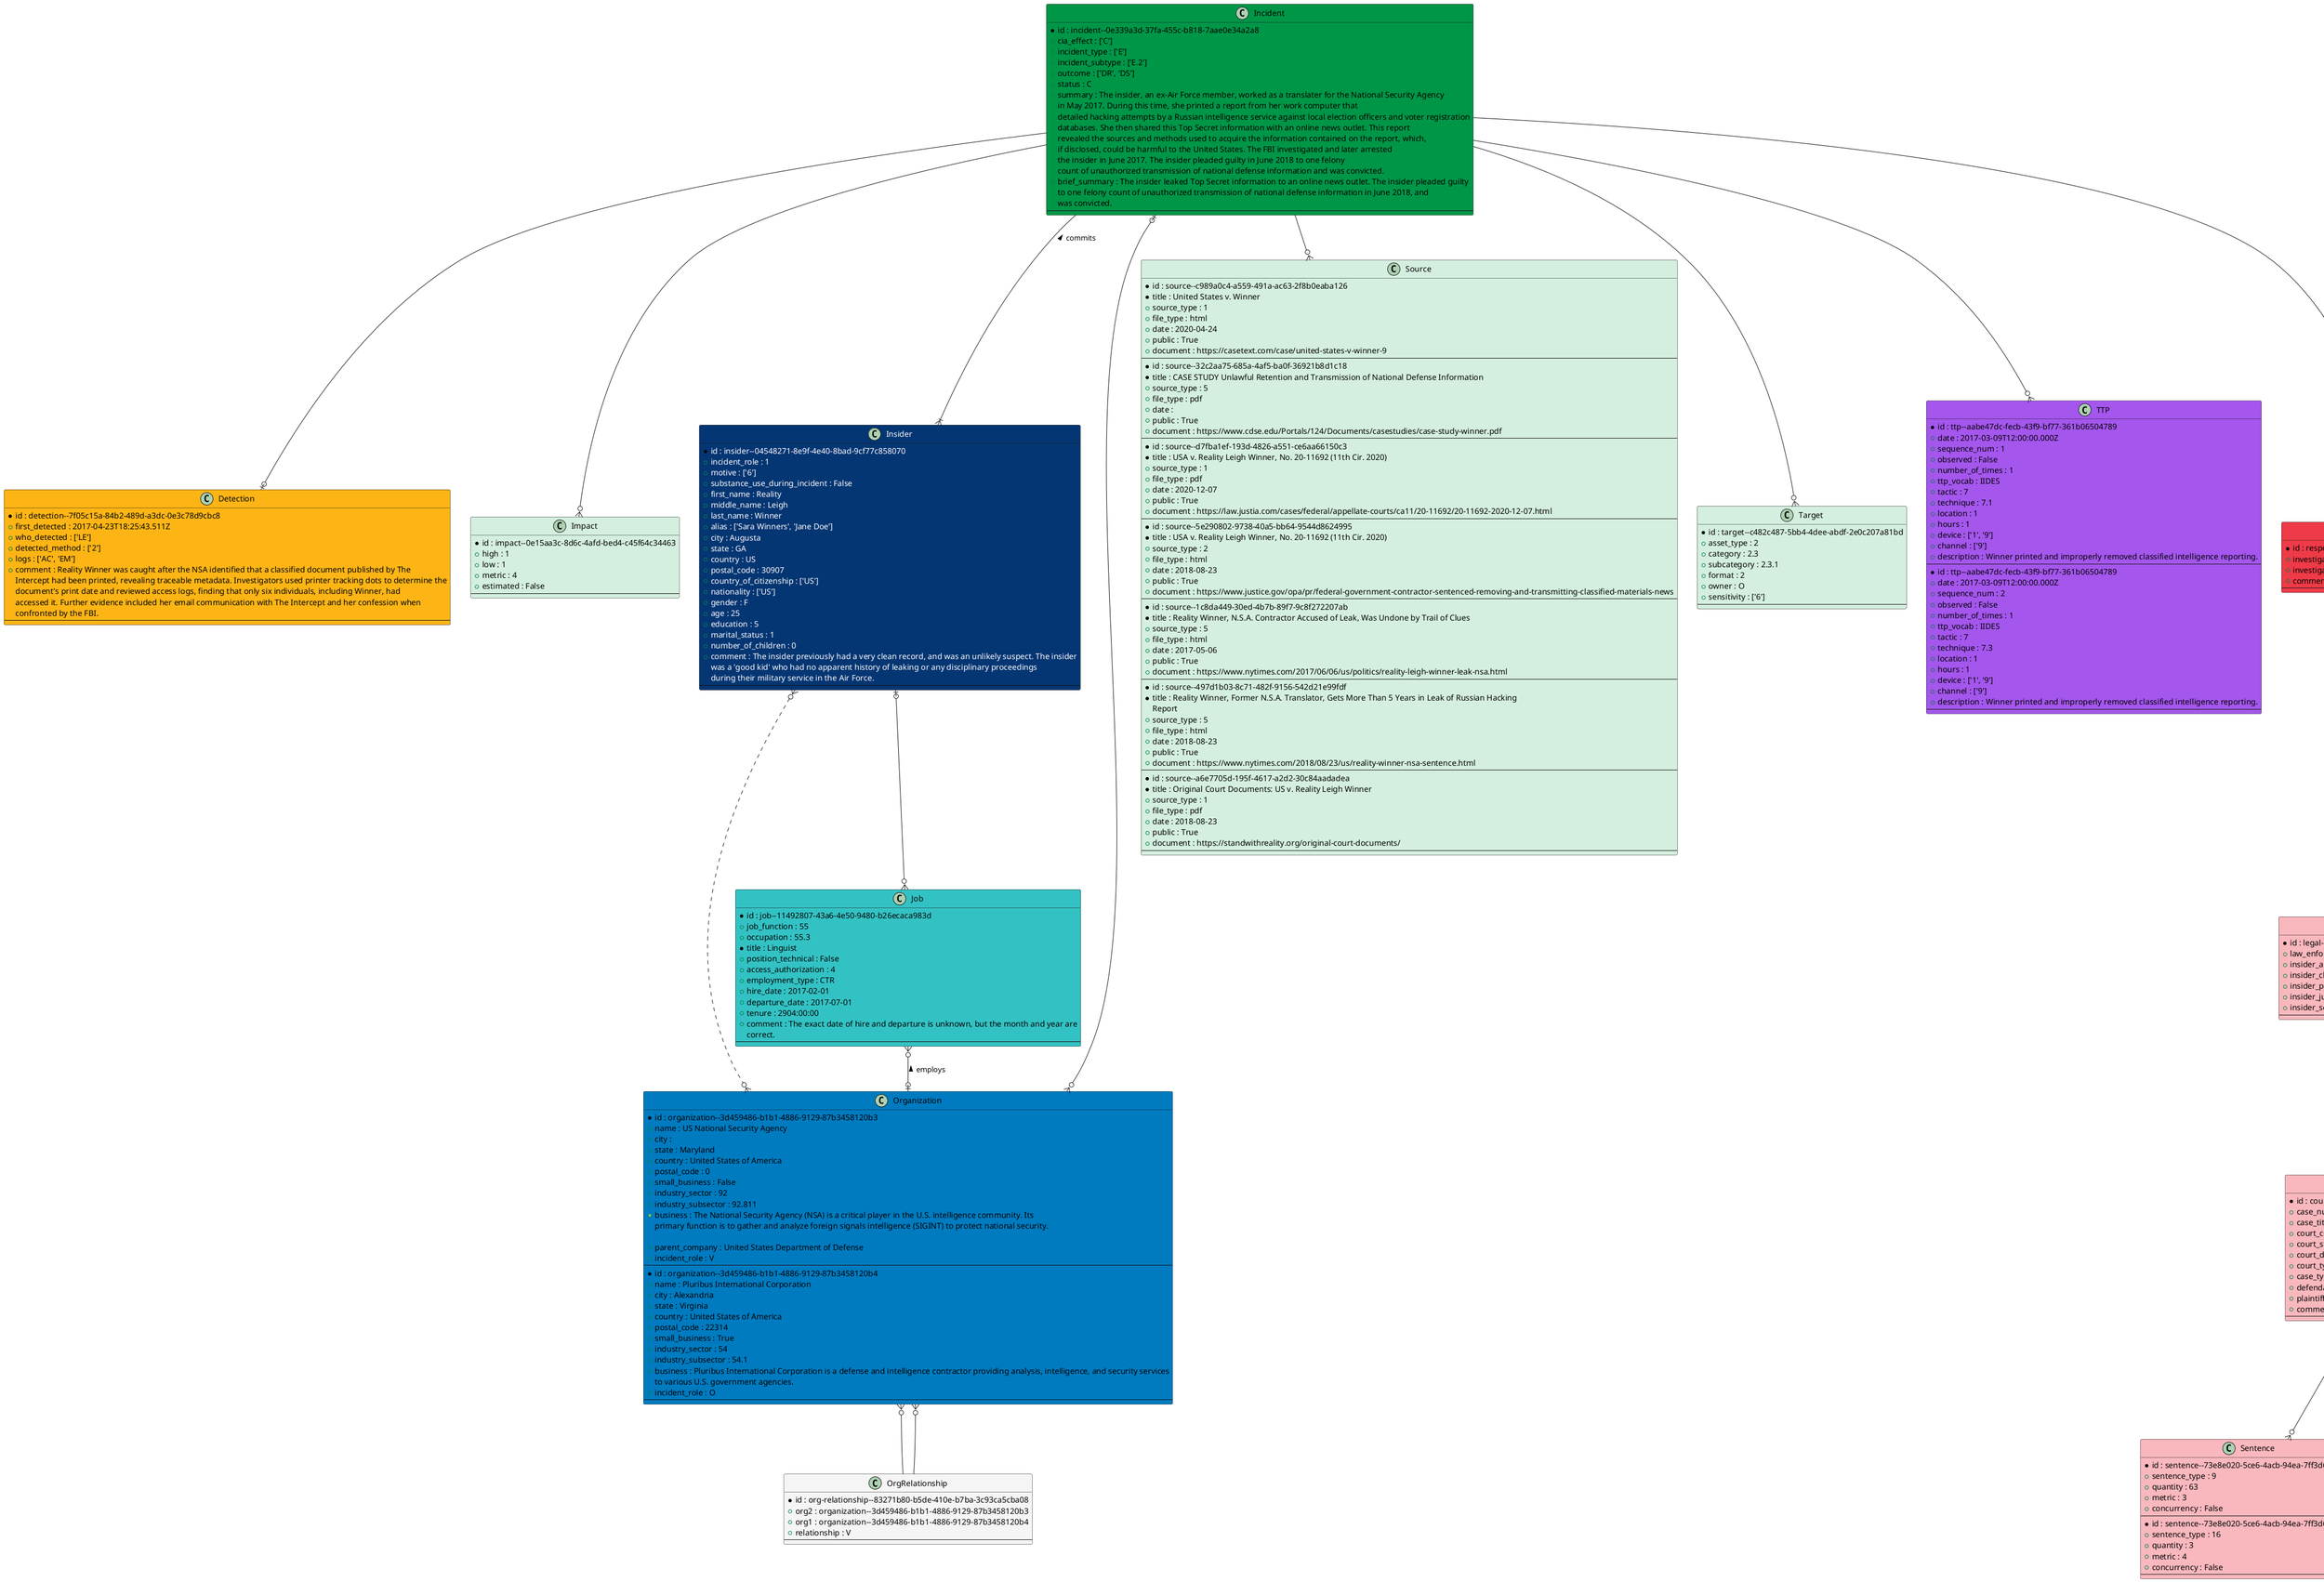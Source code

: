 @startuml Example2

Class Charge #f9b8bd {
* id : charge--71ed72fb-9194-40af-8459-17aa881a70dc 
* title : 18 U.S.C 
+ section : 793(e) 
+ nature_of_offense : Willful Retention and Transmission of National Defense Information 
+ count : 1
+ plea : 1 
+ plea_bargain : True
+ disposition : 2 
---
}
Class CourtCase #f9b8bd {
* id : court-case--85e8998f-080a-4764-8bab-f8e9fa3fc70d 
+ case_number : 1:17-cr-034 
+ case_title : UNITED STATES of America v. Reality WINNER 
+ court_country : United States of America 
+ court_state : Georgia 
+ court_district : Southern District Court of Georgia 
+ court_type : 3 
+ case_type : 2 
+ defendant : ['Reality Winner']
+ plaintiff : ['United States of America']
+ comment : 
---
}
Class Detection #FDB515 {
* id : detection--7f05c15a-84b2-489d-a3dc-0e3c78d9cbc8 
+ first_detected : 2017-04-23T18:25:43.511Z 
+ who_detected : ['LE']
+ detected_method : ['2']
+ logs : ['AC', 'EM']
+ comment : Reality Winner was caught after the NSA identified that a classified document published by The 
Intercept had been printed, revealing traceable metadata. Investigators used printer tracking dots to determine the 
document's print date and reviewed access logs, finding that only six individuals, including Winner, had 
accessed it. Further evidence included her email communication with The Intercept and her confession when 
confronted by the FBI. 
---
}
Class Impact #D4EFDF {
* id : impact--0e15aa3c-8d6c-4afd-bed4-c45f64c34463 
+ high : 1
+ low : 1
+ metric : 4 
+ estimated : False
---
}
Class Incident #009647 {
* id : incident--0e339a3d-37fa-455c-b818-7aae0e34a2a8 
+ cia_effect : ['C']
+ incident_type : ['E']
+ incident_subtype : ['E.2']
+ outcome : ['DR', 'DS']
+ status : C 
+ summary : The insider, an ex-Air Force member, worked as a translater for the National Security Agency 
in May 2017. During this time, she printed a report from her work computer that 
detailed hacking attempts by a Russian intelligence service against local election officers and voter registration 
databases. She then shared this Top Secret information with an online news outlet. This report 
revealed the sources and methods used to acquire the information contained on the report, which, 
if disclosed, could be harmful to the United States. The FBI investigated and later arrested 
the insider in June 2017. The insider pleaded guilty in June 2018 to one felony 
count of unauthorized transmission of national defense information and was convicted. 
+ brief_summary : The insider leaked Top Secret information to an online news outlet. The insider pleaded guilty 
to one felony count of unauthorized transmission of national defense information in June 2018, and 
was convicted. 
---
}
Class Insider #043673;text:white {
* id : insider--04548271-8e9f-4e40-8bad-9cf77c858070 
+ incident_role : 1 
+ motive : ['6']
+ substance_use_during_incident : False
+ first_name : Reality 
+ middle_name : Leigh 
+ last_name : Winner 
+ alias : ['Sara Winners', 'Jane Doe']
+ city : Augusta 
+ state : GA 
+ country : US 
+ postal_code : 30907
+ country_of_citizenship : ['US']
+ nationality : ['US']
+ gender : F 
+ age : 25
+ education : 5 
+ marital_status : 1 
+ number_of_children : 0
+ comment : The insider previously had a very clean record, and was an unlikely suspect. The insider 
was a 'good kid' who had no apparent history of leaking or any disciplinary proceedings 
during their military service in the Air Force. 
---
}
Class Job #33c2C4 {
* id : job--11492807-43a6-4e50-9480-b26ecaca983d 
+ job_function : 55 
+ occupation : 55.3 
* title : Linguist 
+ position_technical : False
+ access_authorization : 4 
+ employment_type : CTR 
+ hire_date : 2017-02-01 
+ departure_date : 2017-07-01 
+ tenure : 2904:00:00 
+ comment : The exact date of hire and departure is unknown, but the month and year are 
correct. 
---
}
Class LegalResponse #f9b8bd {
* id : legal-response--87cc68cc-6e06-4131-8732-80995f5e3ca6 
+ law_enforcement_contacted : 2017-05-01 
+ insider_arrested : 2017-05-03 
+ insider_charged : 2017-05-07 
+ insider_pleads : 2017-05-21 
+ insider_judgment : 2018-08-07 
+ insider_sentenced : 2018-08-23 
---
}
Class Organization #007BC0 {
* id : organization--3d459486-b1b1-4886-9129-87b3458120b3 
+ name : US National Security Agency 
+ city : 
+ state : Maryland 
+ country : United States of America 
+ postal_code : 0
+ small_business : False
+ industry_sector : 92 
+ industry_subsector : 92.811 
+ business : The National Security Agency (NSA) is a critical player in the U.S. intelligence community. Its 
primary function is to gather and analyze foreign signals intelligence (SIGINT) to protect national security. 

+ parent_company : United States Department of Defense 
+ incident_role : V 
---
}
Class Organization #007BC0 {
* id : organization--3d459486-b1b1-4886-9129-87b3458120b4 
+ name : Pluribus International Corporation 
+ city : Alexandria 
+ state : Virginia 
+ country : United States of America 
+ postal_code : 22314
+ small_business : True
+ industry_sector : 54 
+ industry_subsector : 54.1 
+ business : Pluribus International Corporation is a defense and intelligence contractor providing analysis, intelligence, and security services 
to various U.S. government agencies. 
+ incident_role : O 
---
}
Class OrgRelationship #F5F5F5 {
* id : org-relationship--83271b80-b5de-410e-b7ba-3c93ca5cba08 
+ org2 : organization--3d459486-b1b1-4886-9129-87b3458120b3 
+ org1 : organization--3d459486-b1b1-4886-9129-87b3458120b4 
+ relationship : V 
---
}
Class Response #EF3A47 {
* id : response--ab3c9833-1e6a-426a-9e48-6f74bcbc5778 
+ investigated_by : ['4']
+ investigation_events : [['1', '2017-05-17'], ['3', '2017-05-03']]
+ comment : 
---
}
Class Sentence #f9b8bd {
* id : sentence--73e8e020-5ce6-4acb-94ea-7ff3d6f1bcc5 
+ sentence_type : 9 
+ quantity : 63
+ metric : 3 
+ concurrency : False
---
}
Class Sentence #f9b8bd {
* id : sentence--73e8e020-5ce6-4acb-94ea-7ff3d6f1bcb6 
+ sentence_type : 16 
+ quantity : 3
+ metric : 4 
+ concurrency : False
---
}
Class Source #D4EFDF {
* id : source--c989a0c4-a559-491a-ac63-2f8b0eaba126 
* title : United States v. Winner 
+ source_type : 1 
+ file_type : html 
+ date : 2020-04-24 
+ public : True
+ document : https://casetext.com/case/united-states-v-winner-9 
---
}
Class Source #D4EFDF {
* id : source--32c2aa75-685a-4af5-ba0f-36921b8d1c18 
* title : CASE STUDY Unlawful Retention and Transmission of National Defense Information 
+ source_type : 5 
+ file_type : pdf 
+ date : 
+ public : True
+ document : https://www.cdse.edu/Portals/124/Documents/casestudies/case-study-winner.pdf 
---
}
Class Source #D4EFDF {
* id : source--d7fba1ef-193d-4826-a551-ce6aa66150c3 
* title : USA v. Reality Leigh Winner, No. 20-11692 (11th Cir. 2020) 
+ source_type : 1 
+ file_type : pdf 
+ date : 2020-12-07 
+ public : True
+ document : https://law.justia.com/cases/federal/appellate-courts/ca11/20-11692/20-11692-2020-12-07.html 
---
}
Class Source #D4EFDF {
* id : source--5e290802-9738-40a5-bb64-9544d8624995 
* title : USA v. Reality Leigh Winner, No. 20-11692 (11th Cir. 2020) 
+ source_type : 2 
+ file_type : html 
+ date : 2018-08-23 
+ public : True
+ document : https://www.justice.gov/opa/pr/federal-government-contractor-sentenced-removing-and-transmitting-classified-materials-news 
---
}
Class Source #D4EFDF {
* id : source--1c8da449-30ed-4b7b-89f7-9c8f272207ab 
* title : Reality Winner, N.S.A. Contractor Accused of Leak, Was Undone by Trail of Clues 
+ source_type : 5 
+ file_type : html 
+ date : 2017-05-06 
+ public : True
+ document : https://www.nytimes.com/2017/06/06/us/politics/reality-leigh-winner-leak-nsa.html 
---
}
Class Source #D4EFDF {
* id : source--497d1b03-8c71-482f-9156-542d21e99fdf 
* title : Reality Winner, Former N.S.A. Translator, Gets More Than 5 Years in Leak of Russian Hacking 
Report 
+ source_type : 5 
+ file_type : html 
+ date : 2018-08-23 
+ public : True
+ document : https://www.nytimes.com/2018/08/23/us/reality-winner-nsa-sentence.html 
---
}
Class Source #D4EFDF {
* id : source--a6e7705d-195f-4617-a2d2-30c84aadadea 
* title : Original Court Documents: US v. Reality Leigh Winner 
+ source_type : 1 
+ file_type : pdf 
+ date : 2018-08-23 
+ public : True
+ document : https://standwithreality.org/original-court-documents/ 
---
}
Class Target #D4EFDF {
* id : target--c482c487-5bb4-4dee-abdf-2e0c207a81bd 
+ asset_type : 2 
+ category : 2.3 
+ subcategory : 2.3.1 
+ format : 2 
+ owner : O 
+ sensitivity : ['6']
---
}
Class TTP #A456ED {
* id : ttp--aabe47dc-fecb-43f9-bf77-361b06504789 
+ date : 2017-03-09T12:00:00.000Z 
+ sequence_num : 1
+ observed : False
+ number_of_times : 1
+ ttp_vocab : IIDES 
+ tactic : 7 
+ technique : 7.1 
+ location : 1 
+ hours : 1 
+ device : ['1', '9']
+ channel : ['9']
+ description : Winner printed and improperly removed classified intelligence reporting. 
---
}
Class TTP #A456ED {
* id : ttp--aabe47dc-fecb-43f9-bf77-361b06504789 
+ date : 2017-03-09T12:00:00.000Z 
+ sequence_num : 2
+ observed : False
+ number_of_times : 1
+ ttp_vocab : IIDES 
+ tactic : 7 
+ technique : 7.3 
+ location : 1 
+ hours : 1 
+ device : ['1', '9']
+ channel : ['9']
+ description : Winner printed and improperly removed classified intelligence reporting. 
---
}
Incident --|{ Insider : commits <
Job }o--o| Organization : employs <
Insider |o--o{ Job
Organization }o--o| Incident
Organization }o-- OrgRelationship
OrgRelationship --o{ Organization
Insider }o..o{ Organization
Incident --o{ Impact
Incident --o{ Target
Incident --o{ Source
CourtCase ||--o{ Charge
CourtCase ||--o{ Sentence
Incident --o| Detection
Incident --o| Response
Response ||--o| LegalResponse
LegalResponse ||--o{ CourtCase
Incident --o{ TTP
@enduml